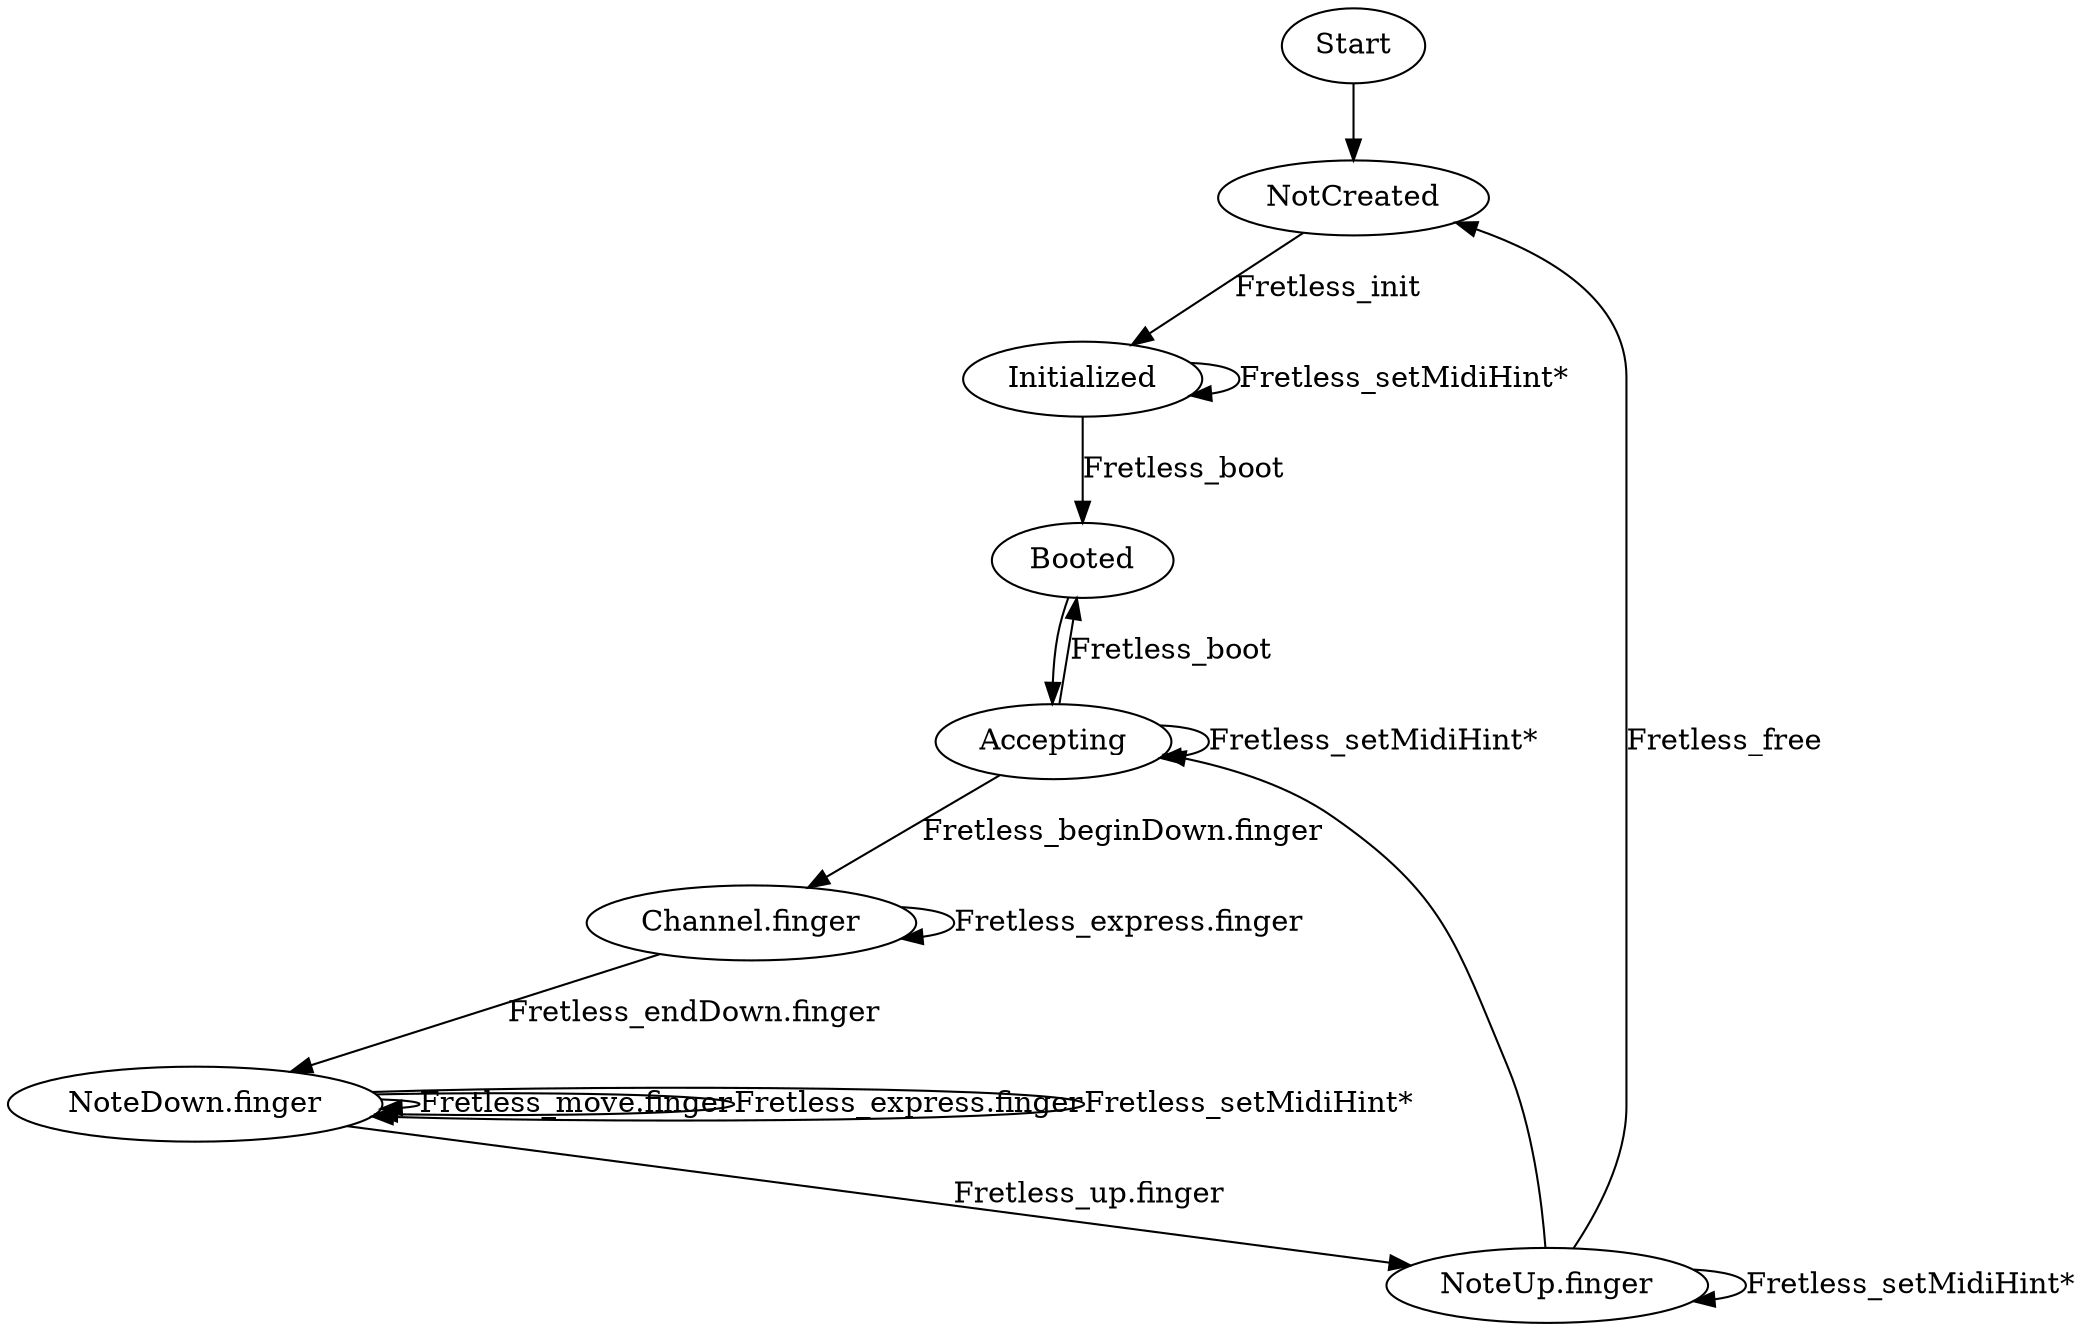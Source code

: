 digraph {
  start [label="Start"];
  notcreated [label="NotCreated"];
  initialized [label="Initialized"];
  boot [label="Booted"];
  accepting [label="Accepting"];
  channelallocated [label="Channel.finger"];
  notedown [label="NoteDown.finger"];
  noteup [label="NoteUp.finger"];

  start -> notcreated;
  notcreated -> initialized [label="Fretless_init"];
  initialized -> boot [label="Fretless_boot"];
  boot -> accepting; 
  accepting -> channelallocated [label="Fretless_beginDown.finger"];
  channelallocated -> notedown [label="Fretless_endDown.finger"];
  channelallocated -> channelallocated [label="Fretless_express.finger"];
  notedown -> notedown [label="Fretless_move.finger"];
  notedown -> notedown [label="Fretless_express.finger"];
  notedown -> noteup [label="Fretless_up.finger"];
  noteup -> accepting
  noteup -> notcreated [label="Fretless_free"];
  accepting -> boot [label="Fretless_boot"];
  initialized -> initialized [label="Fretless_setMidiHint*"];
  accepting -> accepting [label="Fretless_setMidiHint*"];
  notedown -> notedown [label="Fretless_setMidiHint*"];
  noteup -> noteup [label="Fretless_setMidiHint*"];
}
